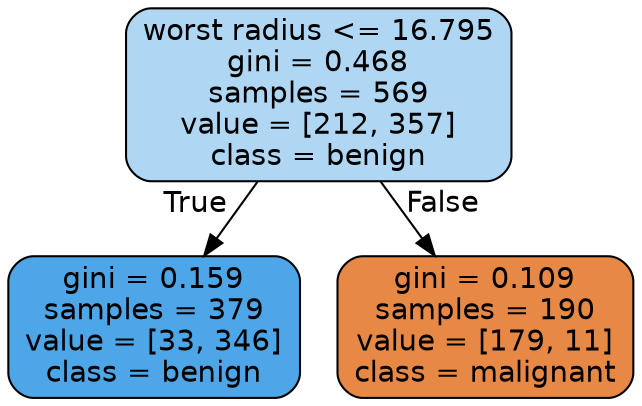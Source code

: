 digraph Tree {
node [shape=box, style="filled, rounded", color="black", fontname=helvetica] ;
edge [fontname=helvetica] ;
0 [label="worst radius <= 16.795\ngini = 0.468\nsamples = 569\nvalue = [212, 357]\nclass = benign", fillcolor="#afd7f4"] ;
1 [label="gini = 0.159\nsamples = 379\nvalue = [33, 346]\nclass = benign", fillcolor="#4ca6e7"] ;
0 -> 1 [labeldistance=2.5, labelangle=45, headlabel="True"] ;
2 [label="gini = 0.109\nsamples = 190\nvalue = [179, 11]\nclass = malignant", fillcolor="#e78945"] ;
0 -> 2 [labeldistance=2.5, labelangle=-45, headlabel="False"] ;
}